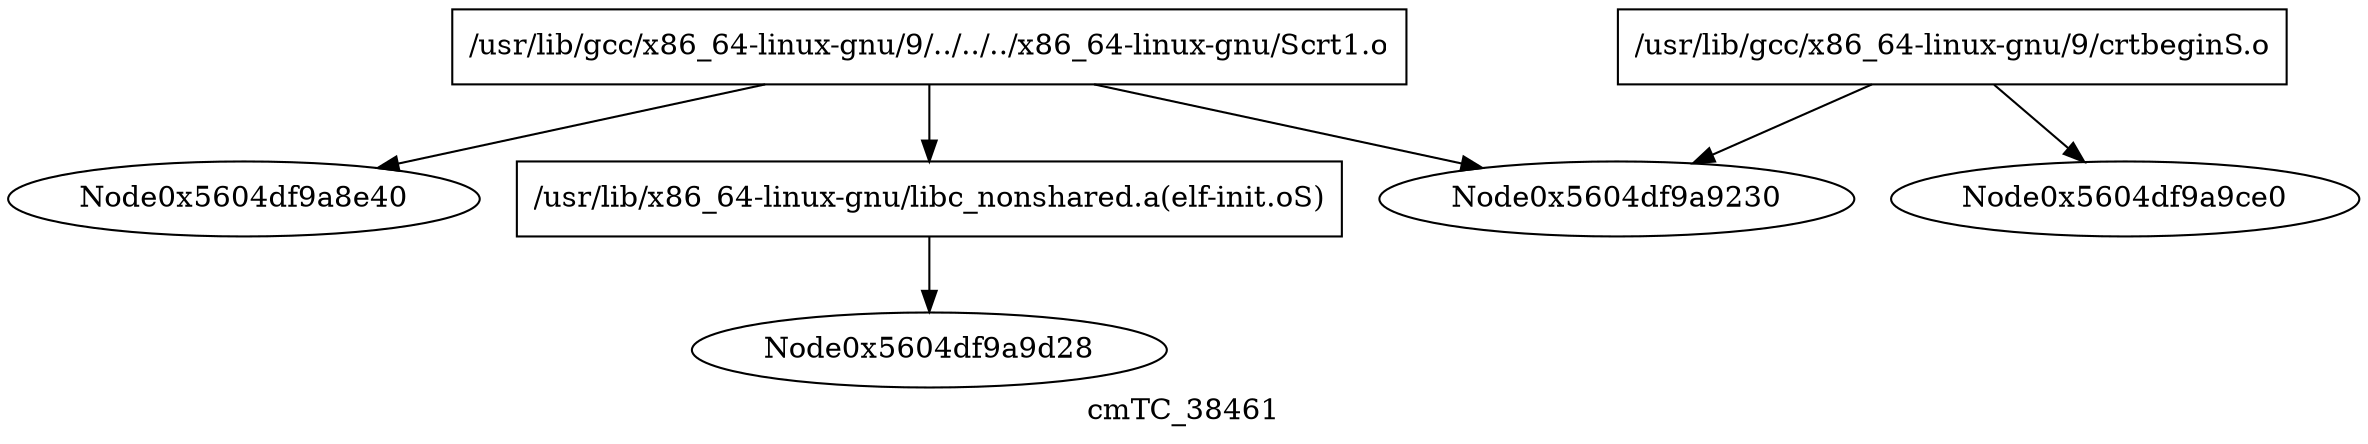 digraph "cmTC_38461" {
	label="cmTC_38461";

	Node0x5604df9a8cd8 [shape=record,label="{/usr/lib/gcc/x86_64-linux-gnu/9/../../../x86_64-linux-gnu/Scrt1.o}"];
	Node0x5604df9a8cd8 -> Node0x5604df9a8e40;
	Node0x5604df9a8cd8 -> Node0x5604df9a90c8;
	Node0x5604df9a8cd8 -> Node0x5604df9a9230;
	Node0x5604df9a9980 [shape=record,label="{/usr/lib/gcc/x86_64-linux-gnu/9/crtbeginS.o}"];
	Node0x5604df9a9980 -> Node0x5604df9a9ce0;
	Node0x5604df9a9980 -> Node0x5604df9a9230;
	Node0x5604df9a90c8 [shape=record,label="{/usr/lib/x86_64-linux-gnu/libc_nonshared.a(elf-init.oS)}"];
	Node0x5604df9a90c8 -> Node0x5604df9a9d28;
}
